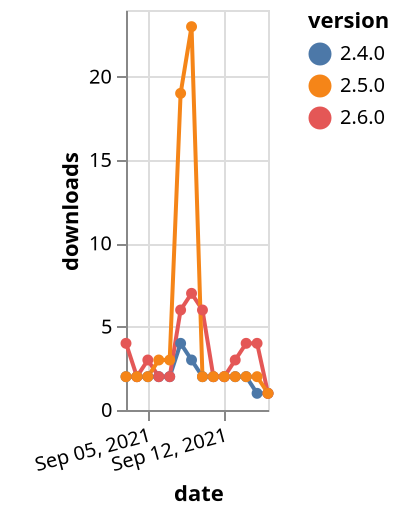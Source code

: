 {"$schema": "https://vega.github.io/schema/vega-lite/v5.json", "description": "A simple bar chart with embedded data.", "data": {"values": [{"date": "2021-09-03", "total": 1520, "delta": 2, "version": "2.4.0"}, {"date": "2021-09-04", "total": 1522, "delta": 2, "version": "2.4.0"}, {"date": "2021-09-05", "total": 1524, "delta": 2, "version": "2.4.0"}, {"date": "2021-09-06", "total": 1526, "delta": 2, "version": "2.4.0"}, {"date": "2021-09-07", "total": 1528, "delta": 2, "version": "2.4.0"}, {"date": "2021-09-08", "total": 1532, "delta": 4, "version": "2.4.0"}, {"date": "2021-09-09", "total": 1535, "delta": 3, "version": "2.4.0"}, {"date": "2021-09-10", "total": 1537, "delta": 2, "version": "2.4.0"}, {"date": "2021-09-11", "total": 1539, "delta": 2, "version": "2.4.0"}, {"date": "2021-09-12", "total": 1541, "delta": 2, "version": "2.4.0"}, {"date": "2021-09-13", "total": 1543, "delta": 2, "version": "2.4.0"}, {"date": "2021-09-14", "total": 1545, "delta": 2, "version": "2.4.0"}, {"date": "2021-09-15", "total": 1546, "delta": 1, "version": "2.4.0"}, {"date": "2021-09-16", "total": 1547, "delta": 1, "version": "2.4.0"}, {"date": "2021-09-03", "total": 1055, "delta": 4, "version": "2.6.0"}, {"date": "2021-09-04", "total": 1057, "delta": 2, "version": "2.6.0"}, {"date": "2021-09-05", "total": 1060, "delta": 3, "version": "2.6.0"}, {"date": "2021-09-06", "total": 1062, "delta": 2, "version": "2.6.0"}, {"date": "2021-09-07", "total": 1064, "delta": 2, "version": "2.6.0"}, {"date": "2021-09-08", "total": 1070, "delta": 6, "version": "2.6.0"}, {"date": "2021-09-09", "total": 1077, "delta": 7, "version": "2.6.0"}, {"date": "2021-09-10", "total": 1083, "delta": 6, "version": "2.6.0"}, {"date": "2021-09-11", "total": 1085, "delta": 2, "version": "2.6.0"}, {"date": "2021-09-12", "total": 1087, "delta": 2, "version": "2.6.0"}, {"date": "2021-09-13", "total": 1090, "delta": 3, "version": "2.6.0"}, {"date": "2021-09-14", "total": 1094, "delta": 4, "version": "2.6.0"}, {"date": "2021-09-15", "total": 1098, "delta": 4, "version": "2.6.0"}, {"date": "2021-09-16", "total": 1099, "delta": 1, "version": "2.6.0"}, {"date": "2021-09-03", "total": 6497, "delta": 2, "version": "2.5.0"}, {"date": "2021-09-04", "total": 6499, "delta": 2, "version": "2.5.0"}, {"date": "2021-09-05", "total": 6501, "delta": 2, "version": "2.5.0"}, {"date": "2021-09-06", "total": 6504, "delta": 3, "version": "2.5.0"}, {"date": "2021-09-07", "total": 6507, "delta": 3, "version": "2.5.0"}, {"date": "2021-09-08", "total": 6526, "delta": 19, "version": "2.5.0"}, {"date": "2021-09-09", "total": 6549, "delta": 23, "version": "2.5.0"}, {"date": "2021-09-10", "total": 6551, "delta": 2, "version": "2.5.0"}, {"date": "2021-09-11", "total": 6553, "delta": 2, "version": "2.5.0"}, {"date": "2021-09-12", "total": 6555, "delta": 2, "version": "2.5.0"}, {"date": "2021-09-13", "total": 6557, "delta": 2, "version": "2.5.0"}, {"date": "2021-09-14", "total": 6559, "delta": 2, "version": "2.5.0"}, {"date": "2021-09-15", "total": 6561, "delta": 2, "version": "2.5.0"}, {"date": "2021-09-16", "total": 6562, "delta": 1, "version": "2.5.0"}]}, "width": "container", "mark": {"type": "line", "point": {"filled": true}}, "encoding": {"x": {"field": "date", "type": "temporal", "timeUnit": "yearmonthdate", "title": "date", "axis": {"labelAngle": -15}}, "y": {"field": "delta", "type": "quantitative", "title": "downloads"}, "color": {"field": "version", "type": "nominal"}, "tooltip": {"field": "delta"}}}